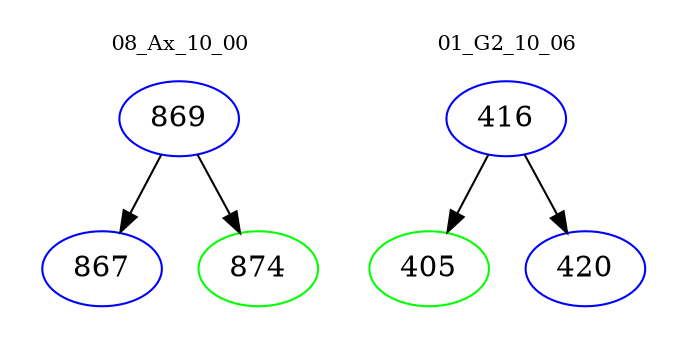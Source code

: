 digraph{
subgraph cluster_0 {
color = white
label = "08_Ax_10_00";
fontsize=10;
T0_869 [label="869", color="blue"]
T0_869 -> T0_867 [color="black"]
T0_867 [label="867", color="blue"]
T0_869 -> T0_874 [color="black"]
T0_874 [label="874", color="green"]
}
subgraph cluster_1 {
color = white
label = "01_G2_10_06";
fontsize=10;
T1_416 [label="416", color="blue"]
T1_416 -> T1_405 [color="black"]
T1_405 [label="405", color="green"]
T1_416 -> T1_420 [color="black"]
T1_420 [label="420", color="blue"]
}
}
